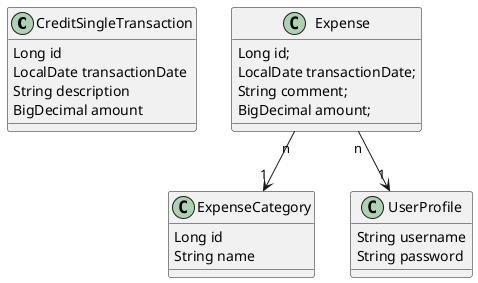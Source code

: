 @startuml
class CreditSingleTransaction {
  Long id
  LocalDate transactionDate
  String description
  BigDecimal amount
}

class ExpenseCategory {
  Long id
  String name
}

class UserProfile {
  String username
  String password
}

class Expense {
  Long id;
  LocalDate transactionDate;
  String comment;
  BigDecimal amount;
}

Expense "n" --> "1" ExpenseCategory
Expense "n" --> "1" UserProfile
@enduml